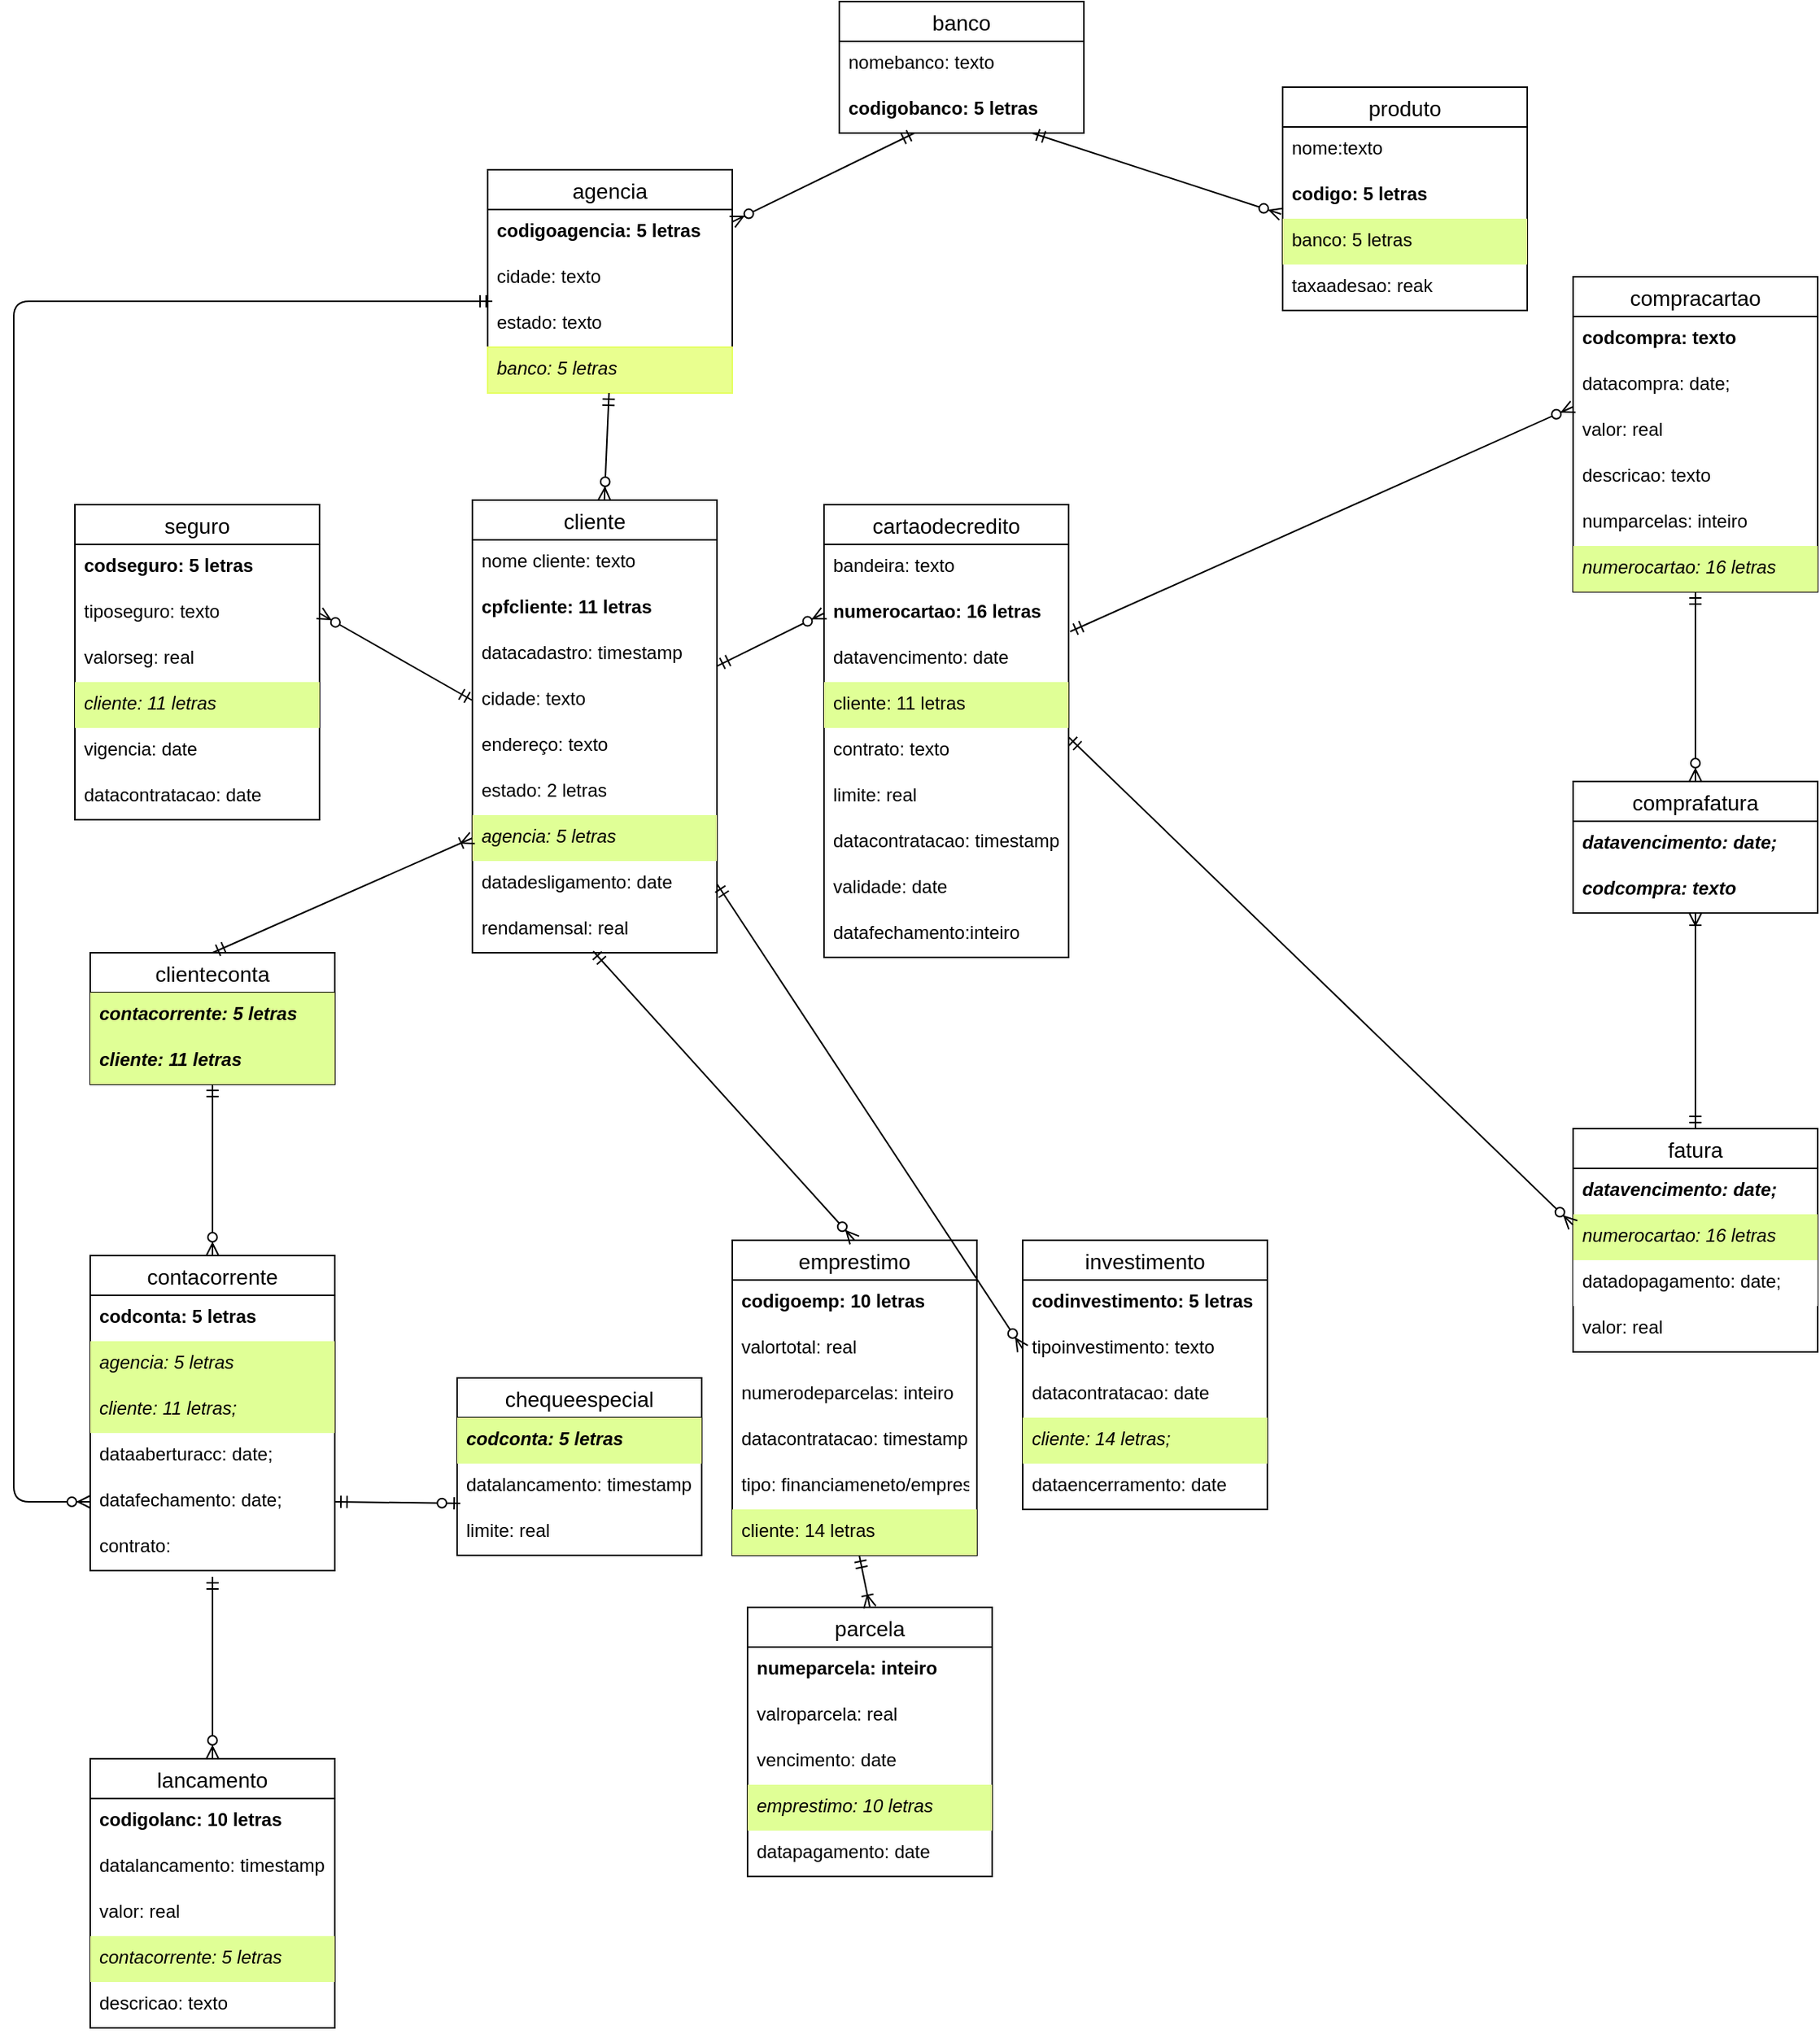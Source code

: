 <mxfile version="12.3.2" type="device" pages="1"><diagram id="qvEmYFtBTujiIphWN4Cl" name="Page-1"><mxGraphModel dx="1695" dy="508" grid="1" gridSize="10" guides="1" tooltips="1" connect="1" arrows="1" fold="1" page="1" pageScale="1" pageWidth="827" pageHeight="1169" math="0" shadow="0"><root><mxCell id="0"/><mxCell id="1" parent="0"/><mxCell id="n-XSvS7HEFfExa5LXuh1-1" value="clienteconta" style="swimlane;fontStyle=0;childLayout=stackLayout;horizontal=1;startSize=26;horizontalStack=0;resizeParent=1;resizeParentMax=0;resizeLast=0;collapsible=1;marginBottom=0;align=center;fontSize=14;" parent="1" vertex="1"><mxGeometry x="-160" y="642" width="160" height="86" as="geometry"/></mxCell><mxCell id="n-XSvS7HEFfExa5LXuh1-2" value="contacorrente: 5 letras" style="text;strokeColor=none;fillColor=#E0FF96;spacingLeft=4;spacingRight=4;overflow=hidden;rotatable=0;points=[[0,0.5],[1,0.5]];portConstraint=eastwest;fontSize=12;fontStyle=3" parent="n-XSvS7HEFfExa5LXuh1-1" vertex="1"><mxGeometry y="26" width="160" height="30" as="geometry"/></mxCell><mxCell id="jQugFBlnfuk35SAyP-n4-70" value="cliente: 11 letras" style="text;strokeColor=none;fillColor=#E0FF96;spacingLeft=4;spacingRight=4;overflow=hidden;rotatable=0;points=[[0,0.5],[1,0.5]];portConstraint=eastwest;fontSize=12;fontStyle=3" parent="n-XSvS7HEFfExa5LXuh1-1" vertex="1"><mxGeometry y="56" width="160" height="30" as="geometry"/></mxCell><mxCell id="n-XSvS7HEFfExa5LXuh1-5" value="investimento" style="swimlane;fontStyle=0;childLayout=stackLayout;horizontal=1;startSize=26;horizontalStack=0;resizeParent=1;resizeParentMax=0;resizeLast=0;collapsible=1;marginBottom=0;align=center;fontSize=14;" parent="1" vertex="1"><mxGeometry x="450" y="830" width="160" height="176" as="geometry"/></mxCell><mxCell id="n-XSvS7HEFfExa5LXuh1-6" value="codinvestimento: 5 letras" style="text;strokeColor=none;fillColor=none;spacingLeft=4;spacingRight=4;overflow=hidden;rotatable=0;points=[[0,0.5],[1,0.5]];portConstraint=eastwest;fontSize=12;fontStyle=1" parent="n-XSvS7HEFfExa5LXuh1-5" vertex="1"><mxGeometry y="26" width="160" height="30" as="geometry"/></mxCell><mxCell id="n-XSvS7HEFfExa5LXuh1-7" value="tipoinvestimento: texto" style="text;strokeColor=none;fillColor=none;spacingLeft=4;spacingRight=4;overflow=hidden;rotatable=0;points=[[0,0.5],[1,0.5]];portConstraint=eastwest;fontSize=12;" parent="n-XSvS7HEFfExa5LXuh1-5" vertex="1"><mxGeometry y="56" width="160" height="30" as="geometry"/></mxCell><mxCell id="n-XSvS7HEFfExa5LXuh1-8" value="datacontratacao: date" style="text;strokeColor=none;fillColor=none;spacingLeft=4;spacingRight=4;overflow=hidden;rotatable=0;points=[[0,0.5],[1,0.5]];portConstraint=eastwest;fontSize=12;" parent="n-XSvS7HEFfExa5LXuh1-5" vertex="1"><mxGeometry y="86" width="160" height="30" as="geometry"/></mxCell><mxCell id="jQugFBlnfuk35SAyP-n4-60" value="cliente: 14 letras;" style="text;strokeColor=none;fillColor=#E0FF96;spacingLeft=4;spacingRight=4;overflow=hidden;rotatable=0;points=[[0,0.5],[1,0.5]];portConstraint=eastwest;fontSize=12;fontStyle=2" parent="n-XSvS7HEFfExa5LXuh1-5" vertex="1"><mxGeometry y="116" width="160" height="30" as="geometry"/></mxCell><mxCell id="jQugFBlnfuk35SAyP-n4-61" value="dataencerramento: date" style="text;strokeColor=none;fillColor=none;spacingLeft=4;spacingRight=4;overflow=hidden;rotatable=0;points=[[0,0.5],[1,0.5]];portConstraint=eastwest;fontSize=12;" parent="n-XSvS7HEFfExa5LXuh1-5" vertex="1"><mxGeometry y="146" width="160" height="30" as="geometry"/></mxCell><mxCell id="n-XSvS7HEFfExa5LXuh1-13" value="seguro" style="swimlane;fontStyle=0;childLayout=stackLayout;horizontal=1;startSize=26;horizontalStack=0;resizeParent=1;resizeParentMax=0;resizeLast=0;collapsible=1;marginBottom=0;align=center;fontSize=14;" parent="1" vertex="1"><mxGeometry x="-170" y="349" width="160" height="206" as="geometry"/></mxCell><mxCell id="n-XSvS7HEFfExa5LXuh1-14" value="codseguro: 5 letras" style="text;strokeColor=none;fillColor=none;spacingLeft=4;spacingRight=4;overflow=hidden;rotatable=0;points=[[0,0.5],[1,0.5]];portConstraint=eastwest;fontSize=12;fontStyle=1" parent="n-XSvS7HEFfExa5LXuh1-13" vertex="1"><mxGeometry y="26" width="160" height="30" as="geometry"/></mxCell><mxCell id="n-XSvS7HEFfExa5LXuh1-15" value="tiposeguro: texto" style="text;strokeColor=none;fillColor=none;spacingLeft=4;spacingRight=4;overflow=hidden;rotatable=0;points=[[0,0.5],[1,0.5]];portConstraint=eastwest;fontSize=12;" parent="n-XSvS7HEFfExa5LXuh1-13" vertex="1"><mxGeometry y="56" width="160" height="30" as="geometry"/></mxCell><mxCell id="n-XSvS7HEFfExa5LXuh1-16" value="valorseg: real" style="text;strokeColor=none;fillColor=none;spacingLeft=4;spacingRight=4;overflow=hidden;rotatable=0;points=[[0,0.5],[1,0.5]];portConstraint=eastwest;fontSize=12;" parent="n-XSvS7HEFfExa5LXuh1-13" vertex="1"><mxGeometry y="86" width="160" height="30" as="geometry"/></mxCell><mxCell id="jQugFBlnfuk35SAyP-n4-109" value="cliente: 11 letras" style="text;strokeColor=none;fillColor=#E0FF96;spacingLeft=4;spacingRight=4;overflow=hidden;rotatable=0;points=[[0,0.5],[1,0.5]];portConstraint=eastwest;fontSize=12;fontStyle=2" parent="n-XSvS7HEFfExa5LXuh1-13" vertex="1"><mxGeometry y="116" width="160" height="30" as="geometry"/></mxCell><mxCell id="jQugFBlnfuk35SAyP-n4-111" value="vigencia: date" style="text;strokeColor=none;fillColor=none;spacingLeft=4;spacingRight=4;overflow=hidden;rotatable=0;points=[[0,0.5],[1,0.5]];portConstraint=eastwest;fontSize=12;" parent="n-XSvS7HEFfExa5LXuh1-13" vertex="1"><mxGeometry y="146" width="160" height="30" as="geometry"/></mxCell><mxCell id="jQugFBlnfuk35SAyP-n4-112" value="datacontratacao: date" style="text;strokeColor=none;fillColor=none;spacingLeft=4;spacingRight=4;overflow=hidden;rotatable=0;points=[[0,0.5],[1,0.5]];portConstraint=eastwest;fontSize=12;" parent="n-XSvS7HEFfExa5LXuh1-13" vertex="1"><mxGeometry y="176" width="160" height="30" as="geometry"/></mxCell><mxCell id="n-XSvS7HEFfExa5LXuh1-17" value="agencia" style="swimlane;fontStyle=0;childLayout=stackLayout;horizontal=1;startSize=26;horizontalStack=0;resizeParent=1;resizeParentMax=0;resizeLast=0;collapsible=1;marginBottom=0;align=center;fontSize=14;" parent="1" vertex="1"><mxGeometry x="100" y="130" width="160" height="146" as="geometry"/></mxCell><mxCell id="n-XSvS7HEFfExa5LXuh1-18" value="codigoagencia: 5 letras" style="text;strokeColor=none;fillColor=none;spacingLeft=4;spacingRight=4;overflow=hidden;rotatable=0;points=[[0,0.5],[1,0.5]];portConstraint=eastwest;fontSize=12;fontStyle=1" parent="n-XSvS7HEFfExa5LXuh1-17" vertex="1"><mxGeometry y="26" width="160" height="30" as="geometry"/></mxCell><mxCell id="n-XSvS7HEFfExa5LXuh1-19" value="cidade: texto" style="text;strokeColor=none;fillColor=none;spacingLeft=4;spacingRight=4;overflow=hidden;rotatable=0;points=[[0,0.5],[1,0.5]];portConstraint=eastwest;fontSize=12;" parent="n-XSvS7HEFfExa5LXuh1-17" vertex="1"><mxGeometry y="56" width="160" height="30" as="geometry"/></mxCell><mxCell id="n-XSvS7HEFfExa5LXuh1-20" value="estado: texto" style="text;strokeColor=none;fillColor=none;spacingLeft=4;spacingRight=4;overflow=hidden;rotatable=0;points=[[0,0.5],[1,0.5]];portConstraint=eastwest;fontSize=12;" parent="n-XSvS7HEFfExa5LXuh1-17" vertex="1"><mxGeometry y="86" width="160" height="30" as="geometry"/></mxCell><mxCell id="jQugFBlnfuk35SAyP-n4-9" value="banco: 5 letras" style="text;strokeColor=#E5FF61;fillColor=#E9FF8F;spacingLeft=4;spacingRight=4;overflow=hidden;rotatable=0;points=[[0,0.5],[1,0.5]];portConstraint=eastwest;fontSize=12;fontStyle=2" parent="n-XSvS7HEFfExa5LXuh1-17" vertex="1"><mxGeometry y="116" width="160" height="30" as="geometry"/></mxCell><mxCell id="n-XSvS7HEFfExa5LXuh1-21" value="cliente" style="swimlane;fontStyle=0;childLayout=stackLayout;horizontal=1;startSize=26;horizontalStack=0;resizeParent=1;resizeParentMax=0;resizeLast=0;collapsible=1;marginBottom=0;align=center;fontSize=14;" parent="1" vertex="1"><mxGeometry x="90" y="346" width="160" height="296" as="geometry"/></mxCell><mxCell id="n-XSvS7HEFfExa5LXuh1-22" value="nome cliente: texto" style="text;strokeColor=none;fillColor=none;spacingLeft=4;spacingRight=4;overflow=hidden;rotatable=0;points=[[0,0.5],[1,0.5]];portConstraint=eastwest;fontSize=12;" parent="n-XSvS7HEFfExa5LXuh1-21" vertex="1"><mxGeometry y="26" width="160" height="30" as="geometry"/></mxCell><mxCell id="n-XSvS7HEFfExa5LXuh1-23" value="cpfcliente: 11 letras" style="text;strokeColor=none;fillColor=none;spacingLeft=4;spacingRight=4;overflow=hidden;rotatable=0;points=[[0,0.5],[1,0.5]];portConstraint=eastwest;fontSize=12;fontStyle=1" parent="n-XSvS7HEFfExa5LXuh1-21" vertex="1"><mxGeometry y="56" width="160" height="30" as="geometry"/></mxCell><mxCell id="n-XSvS7HEFfExa5LXuh1-24" value="datacadastro: timestamp" style="text;strokeColor=none;fillColor=none;spacingLeft=4;spacingRight=4;overflow=hidden;rotatable=0;points=[[0,0.5],[1,0.5]];portConstraint=eastwest;fontSize=12;" parent="n-XSvS7HEFfExa5LXuh1-21" vertex="1"><mxGeometry y="86" width="160" height="30" as="geometry"/></mxCell><mxCell id="jQugFBlnfuk35SAyP-n4-33" value="cidade: texto" style="text;strokeColor=none;fillColor=none;spacingLeft=4;spacingRight=4;overflow=hidden;rotatable=0;points=[[0,0.5],[1,0.5]];portConstraint=eastwest;fontSize=12;fontStyle=0" parent="n-XSvS7HEFfExa5LXuh1-21" vertex="1"><mxGeometry y="116" width="160" height="30" as="geometry"/></mxCell><mxCell id="jQugFBlnfuk35SAyP-n4-72" value="endereço: texto" style="text;strokeColor=none;fillColor=none;spacingLeft=4;spacingRight=4;overflow=hidden;rotatable=0;points=[[0,0.5],[1,0.5]];portConstraint=eastwest;fontSize=12;fontStyle=0" parent="n-XSvS7HEFfExa5LXuh1-21" vertex="1"><mxGeometry y="146" width="160" height="30" as="geometry"/></mxCell><mxCell id="jQugFBlnfuk35SAyP-n4-34" value="estado: 2 letras" style="text;strokeColor=none;fillColor=none;spacingLeft=4;spacingRight=4;overflow=hidden;rotatable=0;points=[[0,0.5],[1,0.5]];portConstraint=eastwest;fontSize=12;fontStyle=0" parent="n-XSvS7HEFfExa5LXuh1-21" vertex="1"><mxGeometry y="176" width="160" height="30" as="geometry"/></mxCell><mxCell id="jQugFBlnfuk35SAyP-n4-12" value="agencia: 5 letras" style="text;strokeColor=none;fillColor=#E0FF96;spacingLeft=4;spacingRight=4;overflow=hidden;rotatable=0;points=[[0,0.5],[1,0.5]];portConstraint=eastwest;fontSize=12;fontStyle=2" parent="n-XSvS7HEFfExa5LXuh1-21" vertex="1"><mxGeometry y="206" width="160" height="30" as="geometry"/></mxCell><mxCell id="jQugFBlnfuk35SAyP-n4-30" value="datadesligamento: date" style="text;strokeColor=none;fillColor=none;spacingLeft=4;spacingRight=4;overflow=hidden;rotatable=0;points=[[0,0.5],[1,0.5]];portConstraint=eastwest;fontSize=12;" parent="n-XSvS7HEFfExa5LXuh1-21" vertex="1"><mxGeometry y="236" width="160" height="30" as="geometry"/></mxCell><mxCell id="jQugFBlnfuk35SAyP-n4-71" value="rendamensal: real" style="text;strokeColor=none;fillColor=none;spacingLeft=4;spacingRight=4;overflow=hidden;rotatable=0;points=[[0,0.5],[1,0.5]];portConstraint=eastwest;fontSize=12;" parent="n-XSvS7HEFfExa5LXuh1-21" vertex="1"><mxGeometry y="266" width="160" height="30" as="geometry"/></mxCell><mxCell id="n-XSvS7HEFfExa5LXuh1-25" value="banco" style="swimlane;fontStyle=0;childLayout=stackLayout;horizontal=1;startSize=26;horizontalStack=0;resizeParent=1;resizeParentMax=0;resizeLast=0;collapsible=1;marginBottom=0;align=center;fontSize=14;" parent="1" vertex="1"><mxGeometry x="330" y="20" width="160" height="86" as="geometry"/></mxCell><mxCell id="n-XSvS7HEFfExa5LXuh1-26" value="nomebanco: texto" style="text;strokeColor=none;fillColor=none;spacingLeft=4;spacingRight=4;overflow=hidden;rotatable=0;points=[[0,0.5],[1,0.5]];portConstraint=eastwest;fontSize=12;" parent="n-XSvS7HEFfExa5LXuh1-25" vertex="1"><mxGeometry y="26" width="160" height="30" as="geometry"/></mxCell><mxCell id="n-XSvS7HEFfExa5LXuh1-27" value="codigobanco: 5 letras" style="text;strokeColor=none;fillColor=none;spacingLeft=4;spacingRight=4;overflow=hidden;rotatable=0;points=[[0,0.5],[1,0.5]];portConstraint=eastwest;fontSize=12;fontStyle=1" parent="n-XSvS7HEFfExa5LXuh1-25" vertex="1"><mxGeometry y="56" width="160" height="30" as="geometry"/></mxCell><mxCell id="jQugFBlnfuk35SAyP-n4-1" value="cartaodecredito" style="swimlane;fontStyle=0;childLayout=stackLayout;horizontal=1;startSize=26;horizontalStack=0;resizeParent=1;resizeParentMax=0;resizeLast=0;collapsible=1;marginBottom=0;align=center;fontSize=14;" parent="1" vertex="1"><mxGeometry x="320" y="349" width="160" height="296" as="geometry"/></mxCell><mxCell id="jQugFBlnfuk35SAyP-n4-2" value="bandeira: texto" style="text;strokeColor=none;fillColor=none;spacingLeft=4;spacingRight=4;overflow=hidden;rotatable=0;points=[[0,0.5],[1,0.5]];portConstraint=eastwest;fontSize=12;" parent="jQugFBlnfuk35SAyP-n4-1" vertex="1"><mxGeometry y="26" width="160" height="30" as="geometry"/></mxCell><mxCell id="jQugFBlnfuk35SAyP-n4-3" value="numerocartao: 16 letras" style="text;strokeColor=none;fillColor=none;spacingLeft=4;spacingRight=4;overflow=hidden;rotatable=0;points=[[0,0.5],[1,0.5]];portConstraint=eastwest;fontSize=12;fontStyle=1" parent="jQugFBlnfuk35SAyP-n4-1" vertex="1"><mxGeometry y="56" width="160" height="30" as="geometry"/></mxCell><mxCell id="jQugFBlnfuk35SAyP-n4-4" value="datavencimento: date" style="text;strokeColor=none;fillColor=none;spacingLeft=4;spacingRight=4;overflow=hidden;rotatable=0;points=[[0,0.5],[1,0.5]];portConstraint=eastwest;fontSize=12;" parent="jQugFBlnfuk35SAyP-n4-1" vertex="1"><mxGeometry y="86" width="160" height="30" as="geometry"/></mxCell><mxCell id="jQugFBlnfuk35SAyP-n4-37" value="cliente: 11 letras" style="text;strokeColor=none;fillColor=#E0FF96;spacingLeft=4;spacingRight=4;overflow=hidden;rotatable=0;points=[[0,0.5],[1,0.5]];portConstraint=eastwest;fontSize=12;" parent="jQugFBlnfuk35SAyP-n4-1" vertex="1"><mxGeometry y="116" width="160" height="30" as="geometry"/></mxCell><mxCell id="jQugFBlnfuk35SAyP-n4-89" value="contrato: texto" style="text;strokeColor=none;fillColor=none;spacingLeft=4;spacingRight=4;overflow=hidden;rotatable=0;points=[[0,0.5],[1,0.5]];portConstraint=eastwest;fontSize=12;" parent="jQugFBlnfuk35SAyP-n4-1" vertex="1"><mxGeometry y="146" width="160" height="30" as="geometry"/></mxCell><mxCell id="jQugFBlnfuk35SAyP-n4-90" value="limite: real" style="text;strokeColor=none;fillColor=none;spacingLeft=4;spacingRight=4;overflow=hidden;rotatable=0;points=[[0,0.5],[1,0.5]];portConstraint=eastwest;fontSize=12;" parent="jQugFBlnfuk35SAyP-n4-1" vertex="1"><mxGeometry y="176" width="160" height="30" as="geometry"/></mxCell><mxCell id="jQugFBlnfuk35SAyP-n4-92" value="datacontratacao: timestamp" style="text;strokeColor=none;fillColor=none;spacingLeft=4;spacingRight=4;overflow=hidden;rotatable=0;points=[[0,0.5],[1,0.5]];portConstraint=eastwest;fontSize=12;" parent="jQugFBlnfuk35SAyP-n4-1" vertex="1"><mxGeometry y="206" width="160" height="30" as="geometry"/></mxCell><mxCell id="jQugFBlnfuk35SAyP-n4-93" value="validade: date" style="text;strokeColor=none;fillColor=none;spacingLeft=4;spacingRight=4;overflow=hidden;rotatable=0;points=[[0,0.5],[1,0.5]];portConstraint=eastwest;fontSize=12;" parent="jQugFBlnfuk35SAyP-n4-1" vertex="1"><mxGeometry y="236" width="160" height="30" as="geometry"/></mxCell><mxCell id="jQugFBlnfuk35SAyP-n4-105" value="datafechamento:inteiro" style="text;strokeColor=none;fillColor=none;spacingLeft=4;spacingRight=4;overflow=hidden;rotatable=0;points=[[0,0.5],[1,0.5]];portConstraint=eastwest;fontSize=12;" parent="jQugFBlnfuk35SAyP-n4-1" vertex="1"><mxGeometry y="266" width="160" height="30" as="geometry"/></mxCell><mxCell id="jQugFBlnfuk35SAyP-n4-5" value="emprestimo" style="swimlane;fontStyle=0;childLayout=stackLayout;horizontal=1;startSize=26;horizontalStack=0;resizeParent=1;resizeParentMax=0;resizeLast=0;collapsible=1;marginBottom=0;align=center;fontSize=14;" parent="1" vertex="1"><mxGeometry x="260" y="830" width="160" height="206" as="geometry"/></mxCell><mxCell id="jQugFBlnfuk35SAyP-n4-6" value="codigoemp: 10 letras" style="text;strokeColor=none;fillColor=none;spacingLeft=4;spacingRight=4;overflow=hidden;rotatable=0;points=[[0,0.5],[1,0.5]];portConstraint=eastwest;fontSize=12;fontStyle=1" parent="jQugFBlnfuk35SAyP-n4-5" vertex="1"><mxGeometry y="26" width="160" height="30" as="geometry"/></mxCell><mxCell id="jQugFBlnfuk35SAyP-n4-7" value="valortotal: real" style="text;strokeColor=none;fillColor=none;spacingLeft=4;spacingRight=4;overflow=hidden;rotatable=0;points=[[0,0.5],[1,0.5]];portConstraint=eastwest;fontSize=12;" parent="jQugFBlnfuk35SAyP-n4-5" vertex="1"><mxGeometry y="56" width="160" height="30" as="geometry"/></mxCell><mxCell id="jQugFBlnfuk35SAyP-n4-8" value="numerodeparcelas: inteiro" style="text;strokeColor=none;fillColor=none;spacingLeft=4;spacingRight=4;overflow=hidden;rotatable=0;points=[[0,0.5],[1,0.5]];portConstraint=eastwest;fontSize=12;" parent="jQugFBlnfuk35SAyP-n4-5" vertex="1"><mxGeometry y="86" width="160" height="30" as="geometry"/></mxCell><mxCell id="jQugFBlnfuk35SAyP-n4-57" value="datacontratacao: timestamp;" style="text;strokeColor=none;fillColor=none;spacingLeft=4;spacingRight=4;overflow=hidden;rotatable=0;points=[[0,0.5],[1,0.5]];portConstraint=eastwest;fontSize=12;" parent="jQugFBlnfuk35SAyP-n4-5" vertex="1"><mxGeometry y="116" width="160" height="30" as="geometry"/></mxCell><mxCell id="jQugFBlnfuk35SAyP-n4-58" value="tipo: financiameneto/emprestimo" style="text;strokeColor=none;fillColor=none;spacingLeft=4;spacingRight=4;overflow=hidden;rotatable=0;points=[[0,0.5],[1,0.5]];portConstraint=eastwest;fontSize=12;" parent="jQugFBlnfuk35SAyP-n4-5" vertex="1"><mxGeometry y="146" width="160" height="30" as="geometry"/></mxCell><mxCell id="jQugFBlnfuk35SAyP-n4-59" value="cliente: 14 letras" style="text;strokeColor=none;fillColor=#E0FF96;spacingLeft=4;spacingRight=4;overflow=hidden;rotatable=0;points=[[0,0.5],[1,0.5]];portConstraint=eastwest;fontSize=12;" parent="jQugFBlnfuk35SAyP-n4-5" vertex="1"><mxGeometry y="176" width="160" height="30" as="geometry"/></mxCell><mxCell id="jQugFBlnfuk35SAyP-n4-10" value="" style="fontSize=12;html=1;endArrow=ERzeroToMany;endFill=1;startArrow=ERmandOne;startFill=0;" parent="1" source="n-XSvS7HEFfExa5LXuh1-27" target="n-XSvS7HEFfExa5LXuh1-17" edge="1"><mxGeometry width="100" height="100" relative="1" as="geometry"><mxPoint x="670" y="420" as="sourcePoint"/><mxPoint x="770" y="320" as="targetPoint"/></mxGeometry></mxCell><mxCell id="jQugFBlnfuk35SAyP-n4-11" value="" style="fontSize=12;html=1;endArrow=ERmandOne;endFill=0;startArrow=ERzeroToMany;startFill=1;" parent="1" source="n-XSvS7HEFfExa5LXuh1-21" target="jQugFBlnfuk35SAyP-n4-9" edge="1"><mxGeometry width="100" height="100" relative="1" as="geometry"><mxPoint x="670" y="420" as="sourcePoint"/><mxPoint x="400" y="370" as="targetPoint"/></mxGeometry></mxCell><mxCell id="jQugFBlnfuk35SAyP-n4-13" value="produto" style="swimlane;fontStyle=0;childLayout=stackLayout;horizontal=1;startSize=26;horizontalStack=0;resizeParent=1;resizeParentMax=0;resizeLast=0;collapsible=1;marginBottom=0;align=center;fontSize=14;" parent="1" vertex="1"><mxGeometry x="620" y="76" width="160" height="146" as="geometry"/></mxCell><mxCell id="jQugFBlnfuk35SAyP-n4-14" value="nome:texto" style="text;strokeColor=none;fillColor=none;spacingLeft=4;spacingRight=4;overflow=hidden;rotatable=0;points=[[0,0.5],[1,0.5]];portConstraint=eastwest;fontSize=12;" parent="jQugFBlnfuk35SAyP-n4-13" vertex="1"><mxGeometry y="26" width="160" height="30" as="geometry"/></mxCell><mxCell id="jQugFBlnfuk35SAyP-n4-15" value="codigo: 5 letras" style="text;strokeColor=none;fillColor=none;spacingLeft=4;spacingRight=4;overflow=hidden;rotatable=0;points=[[0,0.5],[1,0.5]];portConstraint=eastwest;fontSize=12;fontStyle=1" parent="jQugFBlnfuk35SAyP-n4-13" vertex="1"><mxGeometry y="56" width="160" height="30" as="geometry"/></mxCell><mxCell id="jQugFBlnfuk35SAyP-n4-16" value="banco: 5 letras" style="text;strokeColor=none;fillColor=#E0FF96;spacingLeft=4;spacingRight=4;overflow=hidden;rotatable=0;points=[[0,0.5],[1,0.5]];portConstraint=eastwest;fontSize=12;" parent="jQugFBlnfuk35SAyP-n4-13" vertex="1"><mxGeometry y="86" width="160" height="30" as="geometry"/></mxCell><mxCell id="jQugFBlnfuk35SAyP-n4-31" value="taxaadesao: reak" style="text;strokeColor=none;fillColor=none;spacingLeft=4;spacingRight=4;overflow=hidden;rotatable=0;points=[[0,0.5],[1,0.5]];portConstraint=eastwest;fontSize=12;" parent="jQugFBlnfuk35SAyP-n4-13" vertex="1"><mxGeometry y="116" width="160" height="30" as="geometry"/></mxCell><mxCell id="jQugFBlnfuk35SAyP-n4-18" value="" style="fontSize=12;html=1;endArrow=ERmandOne;endFill=0;exitX=-0.006;exitY=0.9;exitDx=0;exitDy=0;startArrow=ERzeroToMany;startFill=1;exitPerimeter=0;" parent="1" source="jQugFBlnfuk35SAyP-n4-15" target="n-XSvS7HEFfExa5LXuh1-27" edge="1"><mxGeometry width="100" height="100" relative="1" as="geometry"><mxPoint x="670" y="680" as="sourcePoint"/><mxPoint x="770" y="580" as="targetPoint"/></mxGeometry></mxCell><mxCell id="jQugFBlnfuk35SAyP-n4-20" value="" style="fontSize=12;html=1;endArrow=ERoneToMany;endFill=0;startArrow=ERmandOne;startFill=0;exitX=0.5;exitY=0;exitDx=0;exitDy=0;entryX=0;entryY=0.5;entryDx=0;entryDy=0;" parent="1" source="n-XSvS7HEFfExa5LXuh1-1" target="jQugFBlnfuk35SAyP-n4-12" edge="1"><mxGeometry width="100" height="100" relative="1" as="geometry"><mxPoint x="250" y="521" as="sourcePoint"/><mxPoint x="162" y="520" as="targetPoint"/></mxGeometry></mxCell><mxCell id="jQugFBlnfuk35SAyP-n4-21" value="" style="fontSize=12;html=1;endArrow=ERmandOne;endFill=0;startArrow=ERzeroToMany;startFill=1;exitX=0.5;exitY=0;exitDx=0;exitDy=0;entryX=0.494;entryY=0.967;entryDx=0;entryDy=0;entryPerimeter=0;" parent="1" source="jQugFBlnfuk35SAyP-n4-5" target="jQugFBlnfuk35SAyP-n4-71" edge="1"><mxGeometry width="100" height="100" relative="1" as="geometry"><mxPoint x="414" y="680" as="sourcePoint"/><mxPoint x="189" y="650" as="targetPoint"/></mxGeometry></mxCell><mxCell id="jQugFBlnfuk35SAyP-n4-22" style="edgeStyle=none;rounded=0;orthogonalLoop=1;jettySize=auto;html=1;entryX=0.5;entryY=0;entryDx=0;entryDy=0;startArrow=ERoneToMany;startFill=0;endArrow=ERmandOne;endFill=0;" parent="1" source="jQugFBlnfuk35SAyP-n4-5" target="jQugFBlnfuk35SAyP-n4-5" edge="1"><mxGeometry relative="1" as="geometry"/></mxCell><mxCell id="jQugFBlnfuk35SAyP-n4-23" style="edgeStyle=none;rounded=0;orthogonalLoop=1;jettySize=auto;html=1;exitX=0.75;exitY=0;exitDx=0;exitDy=0;startArrow=ERoneToMany;startFill=0;endArrow=ERmandOne;endFill=0;" parent="1" source="jQugFBlnfuk35SAyP-n4-5" target="jQugFBlnfuk35SAyP-n4-5" edge="1"><mxGeometry relative="1" as="geometry"/></mxCell><mxCell id="jQugFBlnfuk35SAyP-n4-24" value="" style="fontSize=12;html=1;endArrow=ERmandOne;endFill=0;startArrow=ERzeroToMany;startFill=1;exitX=0;exitY=0.5;exitDx=0;exitDy=0;entryX=1;entryY=0.5;entryDx=0;entryDy=0;" parent="1" source="n-XSvS7HEFfExa5LXuh1-7" target="jQugFBlnfuk35SAyP-n4-30" edge="1"><mxGeometry width="100" height="100" relative="1" as="geometry"><mxPoint x="513.5" y="705" as="sourcePoint"/><mxPoint x="510" y="600" as="targetPoint"/></mxGeometry></mxCell><mxCell id="jQugFBlnfuk35SAyP-n4-25" value="" style="fontSize=12;html=1;endArrow=ERmandOne;endFill=0;startArrow=ERzeroToMany;startFill=1;exitX=0;exitY=0.5;exitDx=0;exitDy=0;" parent="1" source="jQugFBlnfuk35SAyP-n4-3" target="n-XSvS7HEFfExa5LXuh1-21" edge="1"><mxGeometry width="100" height="100" relative="1" as="geometry"><mxPoint x="570" y="405.882" as="sourcePoint"/><mxPoint x="480" y="390" as="targetPoint"/></mxGeometry></mxCell><mxCell id="jQugFBlnfuk35SAyP-n4-27" value="" style="fontSize=12;html=1;endArrow=ERmandOne;endFill=0;startArrow=ERzeroToMany;startFill=1;entryX=0;entryY=0.5;entryDx=0;entryDy=0;exitX=1;exitY=0.5;exitDx=0;exitDy=0;" parent="1" source="n-XSvS7HEFfExa5LXuh1-15" target="jQugFBlnfuk35SAyP-n4-33" edge="1"><mxGeometry width="100" height="100" relative="1" as="geometry"><mxPoint x="263.5" y="685" as="sourcePoint"/><mxPoint x="260" y="580" as="targetPoint"/></mxGeometry></mxCell><mxCell id="jQugFBlnfuk35SAyP-n4-38" value="fatura" style="swimlane;fontStyle=0;childLayout=stackLayout;horizontal=1;startSize=26;horizontalStack=0;resizeParent=1;resizeParentMax=0;resizeLast=0;collapsible=1;marginBottom=0;align=center;fontSize=14;" parent="1" vertex="1"><mxGeometry x="810" y="757" width="160" height="146" as="geometry"/></mxCell><mxCell id="jQugFBlnfuk35SAyP-n4-39" value="datavencimento: date;" style="text;strokeColor=none;fillColor=none;spacingLeft=4;spacingRight=4;overflow=hidden;rotatable=0;points=[[0,0.5],[1,0.5]];portConstraint=eastwest;fontSize=12;fontStyle=3" parent="jQugFBlnfuk35SAyP-n4-38" vertex="1"><mxGeometry y="26" width="160" height="30" as="geometry"/></mxCell><mxCell id="jQugFBlnfuk35SAyP-n4-40" value="numerocartao: 16 letras" style="text;strokeColor=none;fillColor=#E0FF96;spacingLeft=4;spacingRight=4;overflow=hidden;rotatable=0;points=[[0,0.5],[1,0.5]];portConstraint=eastwest;fontSize=12;fontStyle=2" parent="jQugFBlnfuk35SAyP-n4-38" vertex="1"><mxGeometry y="56" width="160" height="30" as="geometry"/></mxCell><mxCell id="jQugFBlnfuk35SAyP-n4-91" value="datadopagamento: date;" style="text;strokeColor=none;fillColor=#FFFFFF;spacingLeft=4;spacingRight=4;overflow=hidden;rotatable=0;points=[[0,0.5],[1,0.5]];portConstraint=eastwest;fontSize=12;fontStyle=0" parent="jQugFBlnfuk35SAyP-n4-38" vertex="1"><mxGeometry y="86" width="160" height="30" as="geometry"/></mxCell><mxCell id="jQugFBlnfuk35SAyP-n4-110" value="valor: real" style="text;strokeColor=none;fillColor=none;spacingLeft=4;spacingRight=4;overflow=hidden;rotatable=0;points=[[0,0.5],[1,0.5]];portConstraint=eastwest;fontSize=12;fontStyle=0" parent="jQugFBlnfuk35SAyP-n4-38" vertex="1"><mxGeometry y="116" width="160" height="30" as="geometry"/></mxCell><mxCell id="jQugFBlnfuk35SAyP-n4-43" value="" style="fontSize=12;html=1;endArrow=ERmandOne;endFill=0;startArrow=ERzeroToMany;startFill=1;entryX=1.006;entryY=0.9;entryDx=0;entryDy=0;entryPerimeter=0;exitX=0;exitY=-0.033;exitDx=0;exitDy=0;exitPerimeter=0;" parent="1" source="jQugFBlnfuk35SAyP-n4-47" target="jQugFBlnfuk35SAyP-n4-3" edge="1"><mxGeometry width="100" height="100" relative="1" as="geometry"><mxPoint x="620" y="470" as="sourcePoint"/><mxPoint x="260" y="485.368" as="targetPoint"/></mxGeometry></mxCell><mxCell id="jQugFBlnfuk35SAyP-n4-45" value="compracartao" style="swimlane;fontStyle=0;childLayout=stackLayout;horizontal=1;startSize=26;horizontalStack=0;resizeParent=1;resizeParentMax=0;resizeLast=0;collapsible=1;marginBottom=0;align=center;fontSize=14;" parent="1" vertex="1"><mxGeometry x="810" y="200" width="160" height="206" as="geometry"/></mxCell><mxCell id="jQugFBlnfuk35SAyP-n4-46" value="codcompra: texto" style="text;strokeColor=none;fillColor=none;spacingLeft=4;spacingRight=4;overflow=hidden;rotatable=0;points=[[0,0.5],[1,0.5]];portConstraint=eastwest;fontSize=12;fontStyle=1" parent="jQugFBlnfuk35SAyP-n4-45" vertex="1"><mxGeometry y="26" width="160" height="30" as="geometry"/></mxCell><mxCell id="jQugFBlnfuk35SAyP-n4-49" value="datacompra: date;" style="text;strokeColor=none;fillColor=none;spacingLeft=4;spacingRight=4;overflow=hidden;rotatable=0;points=[[0,0.5],[1,0.5]];portConstraint=eastwest;fontSize=12;fontStyle=0" parent="jQugFBlnfuk35SAyP-n4-45" vertex="1"><mxGeometry y="56" width="160" height="30" as="geometry"/></mxCell><mxCell id="jQugFBlnfuk35SAyP-n4-47" value="valor: real" style="text;strokeColor=none;fillColor=none;spacingLeft=4;spacingRight=4;overflow=hidden;rotatable=0;points=[[0,0.5],[1,0.5]];portConstraint=eastwest;fontSize=12;fontStyle=0" parent="jQugFBlnfuk35SAyP-n4-45" vertex="1"><mxGeometry y="86" width="160" height="30" as="geometry"/></mxCell><mxCell id="jQugFBlnfuk35SAyP-n4-99" value="descricao: texto" style="text;strokeColor=none;fillColor=none;spacingLeft=4;spacingRight=4;overflow=hidden;rotatable=0;points=[[0,0.5],[1,0.5]];portConstraint=eastwest;fontSize=12;fontStyle=0" parent="jQugFBlnfuk35SAyP-n4-45" vertex="1"><mxGeometry y="116" width="160" height="30" as="geometry"/></mxCell><mxCell id="jQugFBlnfuk35SAyP-n4-100" value="numparcelas: inteiro" style="text;strokeColor=none;fillColor=none;spacingLeft=4;spacingRight=4;overflow=hidden;rotatable=0;points=[[0,0.5],[1,0.5]];portConstraint=eastwest;fontSize=12;fontStyle=0" parent="jQugFBlnfuk35SAyP-n4-45" vertex="1"><mxGeometry y="146" width="160" height="30" as="geometry"/></mxCell><mxCell id="jQugFBlnfuk35SAyP-n4-102" value="numerocartao: 16 letras" style="text;strokeColor=none;fillColor=#E0FF96;spacingLeft=4;spacingRight=4;overflow=hidden;rotatable=0;points=[[0,0.5],[1,0.5]];portConstraint=eastwest;fontSize=12;fontStyle=2" parent="jQugFBlnfuk35SAyP-n4-45" vertex="1"><mxGeometry y="176" width="160" height="30" as="geometry"/></mxCell><mxCell id="jQugFBlnfuk35SAyP-n4-50" value="parcela" style="swimlane;fontStyle=0;childLayout=stackLayout;horizontal=1;startSize=26;horizontalStack=0;resizeParent=1;resizeParentMax=0;resizeLast=0;collapsible=1;marginBottom=0;align=center;fontSize=14;" parent="1" vertex="1"><mxGeometry x="270" y="1070" width="160" height="176" as="geometry"/></mxCell><mxCell id="jQugFBlnfuk35SAyP-n4-51" value="numeparcela: inteiro" style="text;strokeColor=none;fillColor=none;spacingLeft=4;spacingRight=4;overflow=hidden;rotatable=0;points=[[0,0.5],[1,0.5]];portConstraint=eastwest;fontSize=12;fontStyle=1" parent="jQugFBlnfuk35SAyP-n4-50" vertex="1"><mxGeometry y="26" width="160" height="30" as="geometry"/></mxCell><mxCell id="jQugFBlnfuk35SAyP-n4-52" value="valroparcela: real" style="text;strokeColor=none;fillColor=none;spacingLeft=4;spacingRight=4;overflow=hidden;rotatable=0;points=[[0,0.5],[1,0.5]];portConstraint=eastwest;fontSize=12;" parent="jQugFBlnfuk35SAyP-n4-50" vertex="1"><mxGeometry y="56" width="160" height="30" as="geometry"/></mxCell><mxCell id="jQugFBlnfuk35SAyP-n4-56" value="vencimento: date" style="text;strokeColor=none;fillColor=none;spacingLeft=4;spacingRight=4;overflow=hidden;rotatable=0;points=[[0,0.5],[1,0.5]];portConstraint=eastwest;fontSize=12;" parent="jQugFBlnfuk35SAyP-n4-50" vertex="1"><mxGeometry y="86" width="160" height="30" as="geometry"/></mxCell><mxCell id="jQugFBlnfuk35SAyP-n4-55" value="emprestimo: 10 letras" style="text;strokeColor=none;fillColor=#E0FF96;spacingLeft=4;spacingRight=4;overflow=hidden;rotatable=0;points=[[0,0.5],[1,0.5]];portConstraint=eastwest;fontSize=12;fontStyle=2" parent="jQugFBlnfuk35SAyP-n4-50" vertex="1"><mxGeometry y="116" width="160" height="30" as="geometry"/></mxCell><mxCell id="jQugFBlnfuk35SAyP-n4-62" value="datapagamento: date" style="text;strokeColor=none;fillColor=none;spacingLeft=4;spacingRight=4;overflow=hidden;rotatable=0;points=[[0,0.5],[1,0.5]];portConstraint=eastwest;fontSize=12;" parent="jQugFBlnfuk35SAyP-n4-50" vertex="1"><mxGeometry y="146" width="160" height="30" as="geometry"/></mxCell><mxCell id="jQugFBlnfuk35SAyP-n4-54" value="" style="fontSize=12;html=1;endArrow=ERmandOne;endFill=0;startArrow=ERoneToMany;startFill=0;exitX=0.5;exitY=0;exitDx=0;exitDy=0;" parent="1" source="jQugFBlnfuk35SAyP-n4-50" target="jQugFBlnfuk35SAyP-n4-59" edge="1"><mxGeometry width="100" height="100" relative="1" as="geometry"><mxPoint x="639.04" y="840.002" as="sourcePoint"/><mxPoint x="420" y="910" as="targetPoint"/></mxGeometry></mxCell><mxCell id="jQugFBlnfuk35SAyP-n4-63" value="contacorrente" style="swimlane;fontStyle=0;childLayout=stackLayout;horizontal=1;startSize=26;horizontalStack=0;resizeParent=1;resizeParentMax=0;resizeLast=0;collapsible=1;marginBottom=0;align=center;fontSize=14;" parent="1" vertex="1"><mxGeometry x="-160" y="840" width="160" height="206" as="geometry"/></mxCell><mxCell id="jQugFBlnfuk35SAyP-n4-64" value="codconta: 5 letras" style="text;strokeColor=none;fillColor=none;spacingLeft=4;spacingRight=4;overflow=hidden;rotatable=0;points=[[0,0.5],[1,0.5]];portConstraint=eastwest;fontSize=12;fontStyle=1" parent="jQugFBlnfuk35SAyP-n4-63" vertex="1"><mxGeometry y="26" width="160" height="30" as="geometry"/></mxCell><mxCell id="jQugFBlnfuk35SAyP-n4-75" value="agencia: 5 letras" style="text;strokeColor=none;fillColor=#E0FF96;spacingLeft=4;spacingRight=4;overflow=hidden;rotatable=0;points=[[0,0.5],[1,0.5]];portConstraint=eastwest;fontSize=12;fontStyle=2" parent="jQugFBlnfuk35SAyP-n4-63" vertex="1"><mxGeometry y="56" width="160" height="30" as="geometry"/></mxCell><mxCell id="jQugFBlnfuk35SAyP-n4-68" value="cliente: 11 letras;" style="text;strokeColor=none;fillColor=#E0FF96;spacingLeft=4;spacingRight=4;overflow=hidden;rotatable=0;points=[[0,0.5],[1,0.5]];portConstraint=eastwest;fontSize=12;fontStyle=2" parent="jQugFBlnfuk35SAyP-n4-63" vertex="1"><mxGeometry y="86" width="160" height="30" as="geometry"/></mxCell><mxCell id="jQugFBlnfuk35SAyP-n4-65" value="dataaberturacc: date;" style="text;strokeColor=none;fillColor=none;spacingLeft=4;spacingRight=4;overflow=hidden;rotatable=0;points=[[0,0.5],[1,0.5]];portConstraint=eastwest;fontSize=12;" parent="jQugFBlnfuk35SAyP-n4-63" vertex="1"><mxGeometry y="116" width="160" height="30" as="geometry"/></mxCell><mxCell id="jQugFBlnfuk35SAyP-n4-66" value="datafechamento: date;" style="text;strokeColor=none;fillColor=none;spacingLeft=4;spacingRight=4;overflow=hidden;rotatable=0;points=[[0,0.5],[1,0.5]];portConstraint=eastwest;fontSize=12;" parent="jQugFBlnfuk35SAyP-n4-63" vertex="1"><mxGeometry y="146" width="160" height="30" as="geometry"/></mxCell><mxCell id="jQugFBlnfuk35SAyP-n4-73" value="contrato:" style="text;strokeColor=none;fillColor=none;spacingLeft=4;spacingRight=4;overflow=hidden;rotatable=0;points=[[0,0.5],[1,0.5]];portConstraint=eastwest;fontSize=12;" parent="jQugFBlnfuk35SAyP-n4-63" vertex="1"><mxGeometry y="176" width="160" height="30" as="geometry"/></mxCell><mxCell id="jQugFBlnfuk35SAyP-n4-69" value="" style="fontSize=12;html=1;endArrow=ERmandOne;endFill=0;startArrow=ERzeroToMany;startFill=1;exitX=0.5;exitY=0;exitDx=0;exitDy=0;" parent="1" source="jQugFBlnfuk35SAyP-n4-63" target="jQugFBlnfuk35SAyP-n4-70" edge="1"><mxGeometry width="100" height="100" relative="1" as="geometry"><mxPoint x="321.04" y="1015.99" as="sourcePoint"/><mxPoint x="182.08" y="828.01" as="targetPoint"/></mxGeometry></mxCell><mxCell id="jQugFBlnfuk35SAyP-n4-74" value="" style="fontSize=12;html=1;endArrow=ERmandOne;endFill=0;startArrow=ERzeroToMany;startFill=1;entryX=0.019;entryY=0;entryDx=0;entryDy=0;edgeStyle=elbowEdgeStyle;entryPerimeter=0;" parent="1" source="jQugFBlnfuk35SAyP-n4-66" target="n-XSvS7HEFfExa5LXuh1-20" edge="1"><mxGeometry width="100" height="100" relative="1" as="geometry"><mxPoint x="-180" y="365" as="sourcePoint"/><mxPoint x="-10" y="260" as="targetPoint"/><Array as="points"><mxPoint x="-210" y="550"/></Array></mxGeometry></mxCell><mxCell id="jQugFBlnfuk35SAyP-n4-76" value="lancamento" style="swimlane;fontStyle=0;childLayout=stackLayout;horizontal=1;startSize=26;horizontalStack=0;resizeParent=1;resizeParentMax=0;resizeLast=0;collapsible=1;marginBottom=0;align=center;fontSize=14;" parent="1" vertex="1"><mxGeometry x="-160" y="1169" width="160" height="176" as="geometry"/></mxCell><mxCell id="jQugFBlnfuk35SAyP-n4-77" value="codigolanc: 10 letras" style="text;strokeColor=none;fillColor=none;spacingLeft=4;spacingRight=4;overflow=hidden;rotatable=0;points=[[0,0.5],[1,0.5]];portConstraint=eastwest;fontSize=12;fontStyle=1" parent="jQugFBlnfuk35SAyP-n4-76" vertex="1"><mxGeometry y="26" width="160" height="30" as="geometry"/></mxCell><mxCell id="jQugFBlnfuk35SAyP-n4-78" value="datalancamento: timestamp" style="text;strokeColor=none;fillColor=none;spacingLeft=4;spacingRight=4;overflow=hidden;rotatable=0;points=[[0,0.5],[1,0.5]];portConstraint=eastwest;fontSize=12;fontStyle=0" parent="jQugFBlnfuk35SAyP-n4-76" vertex="1"><mxGeometry y="56" width="160" height="30" as="geometry"/></mxCell><mxCell id="jQugFBlnfuk35SAyP-n4-79" value="valor: real" style="text;strokeColor=none;fillColor=none;spacingLeft=4;spacingRight=4;overflow=hidden;rotatable=0;points=[[0,0.5],[1,0.5]];portConstraint=eastwest;fontSize=12;fontStyle=0" parent="jQugFBlnfuk35SAyP-n4-76" vertex="1"><mxGeometry y="86" width="160" height="30" as="geometry"/></mxCell><mxCell id="jQugFBlnfuk35SAyP-n4-81" value="contacorrente: 5 letras" style="text;strokeColor=none;fillColor=#E0FF96;spacingLeft=4;spacingRight=4;overflow=hidden;rotatable=0;points=[[0,0.5],[1,0.5]];portConstraint=eastwest;fontSize=12;fontStyle=2" parent="jQugFBlnfuk35SAyP-n4-76" vertex="1"><mxGeometry y="116" width="160" height="30" as="geometry"/></mxCell><mxCell id="jQugFBlnfuk35SAyP-n4-94" value="descricao: texto" style="text;strokeColor=none;fillColor=none;spacingLeft=4;spacingRight=4;overflow=hidden;rotatable=0;points=[[0,0.5],[1,0.5]];portConstraint=eastwest;fontSize=12;fontStyle=0" parent="jQugFBlnfuk35SAyP-n4-76" vertex="1"><mxGeometry y="146" width="160" height="30" as="geometry"/></mxCell><mxCell id="jQugFBlnfuk35SAyP-n4-80" value="" style="fontSize=12;html=1;endArrow=ERmandOne;endFill=0;startArrow=ERzeroToMany;startFill=1;" parent="1" edge="1"><mxGeometry width="100" height="100" relative="1" as="geometry"><mxPoint x="-80" y="1169" as="sourcePoint"/><mxPoint x="-80" y="1050" as="targetPoint"/></mxGeometry></mxCell><mxCell id="jQugFBlnfuk35SAyP-n4-82" value="chequeespecial" style="swimlane;fontStyle=0;childLayout=stackLayout;horizontal=1;startSize=26;horizontalStack=0;resizeParent=1;resizeParentMax=0;resizeLast=0;collapsible=1;marginBottom=0;align=center;fontSize=14;" parent="1" vertex="1"><mxGeometry x="80" y="920" width="160" height="116" as="geometry"/></mxCell><mxCell id="jQugFBlnfuk35SAyP-n4-88" value="codconta: 5 letras" style="text;strokeColor=none;fillColor=#E0FF96;spacingLeft=4;spacingRight=4;overflow=hidden;rotatable=0;points=[[0,0.5],[1,0.5]];portConstraint=eastwest;fontSize=12;fontStyle=3" parent="jQugFBlnfuk35SAyP-n4-82" vertex="1"><mxGeometry y="26" width="160" height="30" as="geometry"/></mxCell><mxCell id="jQugFBlnfuk35SAyP-n4-84" value="datalancamento: timestamp" style="text;strokeColor=none;fillColor=none;spacingLeft=4;spacingRight=4;overflow=hidden;rotatable=0;points=[[0,0.5],[1,0.5]];portConstraint=eastwest;fontSize=12;fontStyle=0" parent="jQugFBlnfuk35SAyP-n4-82" vertex="1"><mxGeometry y="56" width="160" height="30" as="geometry"/></mxCell><mxCell id="jQugFBlnfuk35SAyP-n4-85" value="limite: real" style="text;strokeColor=none;fillColor=none;spacingLeft=4;spacingRight=4;overflow=hidden;rotatable=0;points=[[0,0.5],[1,0.5]];portConstraint=eastwest;fontSize=12;fontStyle=0" parent="jQugFBlnfuk35SAyP-n4-82" vertex="1"><mxGeometry y="86" width="160" height="30" as="geometry"/></mxCell><mxCell id="jQugFBlnfuk35SAyP-n4-87" value="" style="fontSize=12;html=1;endArrow=ERmandOne;endFill=0;startArrow=ERzeroToOne;startFill=1;entryX=1;entryY=0.5;entryDx=0;entryDy=0;exitX=0.013;exitY=-0.133;exitDx=0;exitDy=0;exitPerimeter=0;" parent="1" source="jQugFBlnfuk35SAyP-n4-85" target="jQugFBlnfuk35SAyP-n4-66" edge="1"><mxGeometry width="100" height="100" relative="1" as="geometry"><mxPoint x="40" y="1066" as="sourcePoint"/><mxPoint x="40" y="977" as="targetPoint"/></mxGeometry></mxCell><mxCell id="jQugFBlnfuk35SAyP-n4-103" value="" style="fontSize=12;html=1;endArrow=ERmandOne;endFill=0;startArrow=ERzeroToMany;startFill=1;entryX=1;entryY=1.2;entryDx=0;entryDy=0;entryPerimeter=0;exitX=0;exitY=0.233;exitDx=0;exitDy=0;exitPerimeter=0;" parent="1" source="jQugFBlnfuk35SAyP-n4-40" target="jQugFBlnfuk35SAyP-n4-37" edge="1"><mxGeometry width="100" height="100" relative="1" as="geometry"><mxPoint x="710" y="385.01" as="sourcePoint"/><mxPoint x="490.96" y="442" as="targetPoint"/></mxGeometry></mxCell><mxCell id="pQwL5BhJ0nCnD3kkcO4G-1" value="comprafatura" style="swimlane;fontStyle=0;childLayout=stackLayout;horizontal=1;startSize=26;horizontalStack=0;resizeParent=1;resizeParentMax=0;resizeLast=0;collapsible=1;marginBottom=0;align=center;fontSize=14;" parent="1" vertex="1"><mxGeometry x="810" y="530" width="160" height="86" as="geometry"/></mxCell><mxCell id="pQwL5BhJ0nCnD3kkcO4G-2" value="datavencimento: date;" style="text;strokeColor=none;fillColor=none;spacingLeft=4;spacingRight=4;overflow=hidden;rotatable=0;points=[[0,0.5],[1,0.5]];portConstraint=eastwest;fontSize=12;fontStyle=3" parent="pQwL5BhJ0nCnD3kkcO4G-1" vertex="1"><mxGeometry y="26" width="160" height="30" as="geometry"/></mxCell><mxCell id="55uB9BcVoFe_oyVizVZF-1" value="codcompra: texto" style="text;strokeColor=none;fillColor=none;spacingLeft=4;spacingRight=4;overflow=hidden;rotatable=0;points=[[0,0.5],[1,0.5]];portConstraint=eastwest;fontSize=12;fontStyle=3" vertex="1" parent="pQwL5BhJ0nCnD3kkcO4G-1"><mxGeometry y="56" width="160" height="30" as="geometry"/></mxCell><mxCell id="pQwL5BhJ0nCnD3kkcO4G-6" value="" style="fontSize=12;html=1;endArrow=ERmandOne;endFill=0;exitX=0.5;exitY=0;exitDx=0;exitDy=0;startArrow=ERzeroToMany;startFill=1;" parent="1" source="pQwL5BhJ0nCnD3kkcO4G-1" target="jQugFBlnfuk35SAyP-n4-102" edge="1"><mxGeometry width="100" height="100" relative="1" as="geometry"><mxPoint x="670" y="601" as="sourcePoint"/><mxPoint x="770" y="501" as="targetPoint"/></mxGeometry></mxCell><mxCell id="55uB9BcVoFe_oyVizVZF-2" value="" style="fontSize=12;html=1;endArrow=ERmandOne;endFill=0;startArrow=ERoneToMany;startFill=0;" edge="1" parent="1" source="55uB9BcVoFe_oyVizVZF-1" target="jQugFBlnfuk35SAyP-n4-38"><mxGeometry width="100" height="100" relative="1" as="geometry"><mxPoint x="1050" y="757" as="sourcePoint"/><mxPoint x="890" y="750" as="targetPoint"/></mxGeometry></mxCell></root></mxGraphModel></diagram></mxfile>